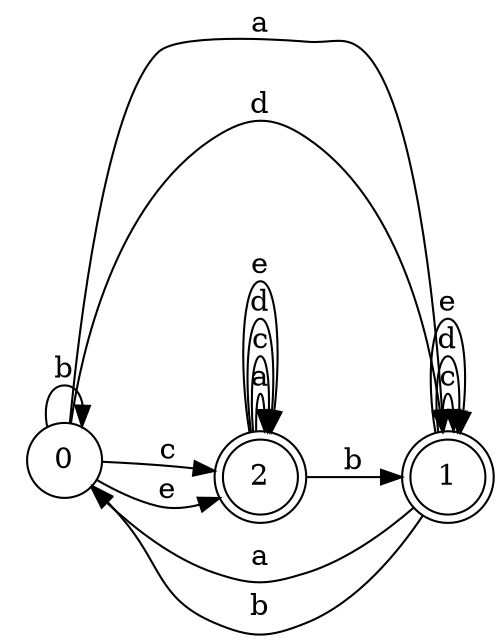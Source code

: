 digraph n3_8 {
__start0 [label="" shape="none"];

rankdir=LR;
size="8,5";

s0 [style="filled", color="black", fillcolor="white" shape="circle", label="0"];
s1 [style="rounded,filled", color="black", fillcolor="white" shape="doublecircle", label="1"];
s2 [style="rounded,filled", color="black", fillcolor="white" shape="doublecircle", label="2"];
s0 -> s1 [label="a"];
s0 -> s0 [label="b"];
s0 -> s2 [label="c"];
s0 -> s1 [label="d"];
s0 -> s2 [label="e"];
s1 -> s0 [label="a"];
s1 -> s0 [label="b"];
s1 -> s1 [label="c"];
s1 -> s1 [label="d"];
s1 -> s1 [label="e"];
s2 -> s2 [label="a"];
s2 -> s1 [label="b"];
s2 -> s2 [label="c"];
s2 -> s2 [label="d"];
s2 -> s2 [label="e"];

}